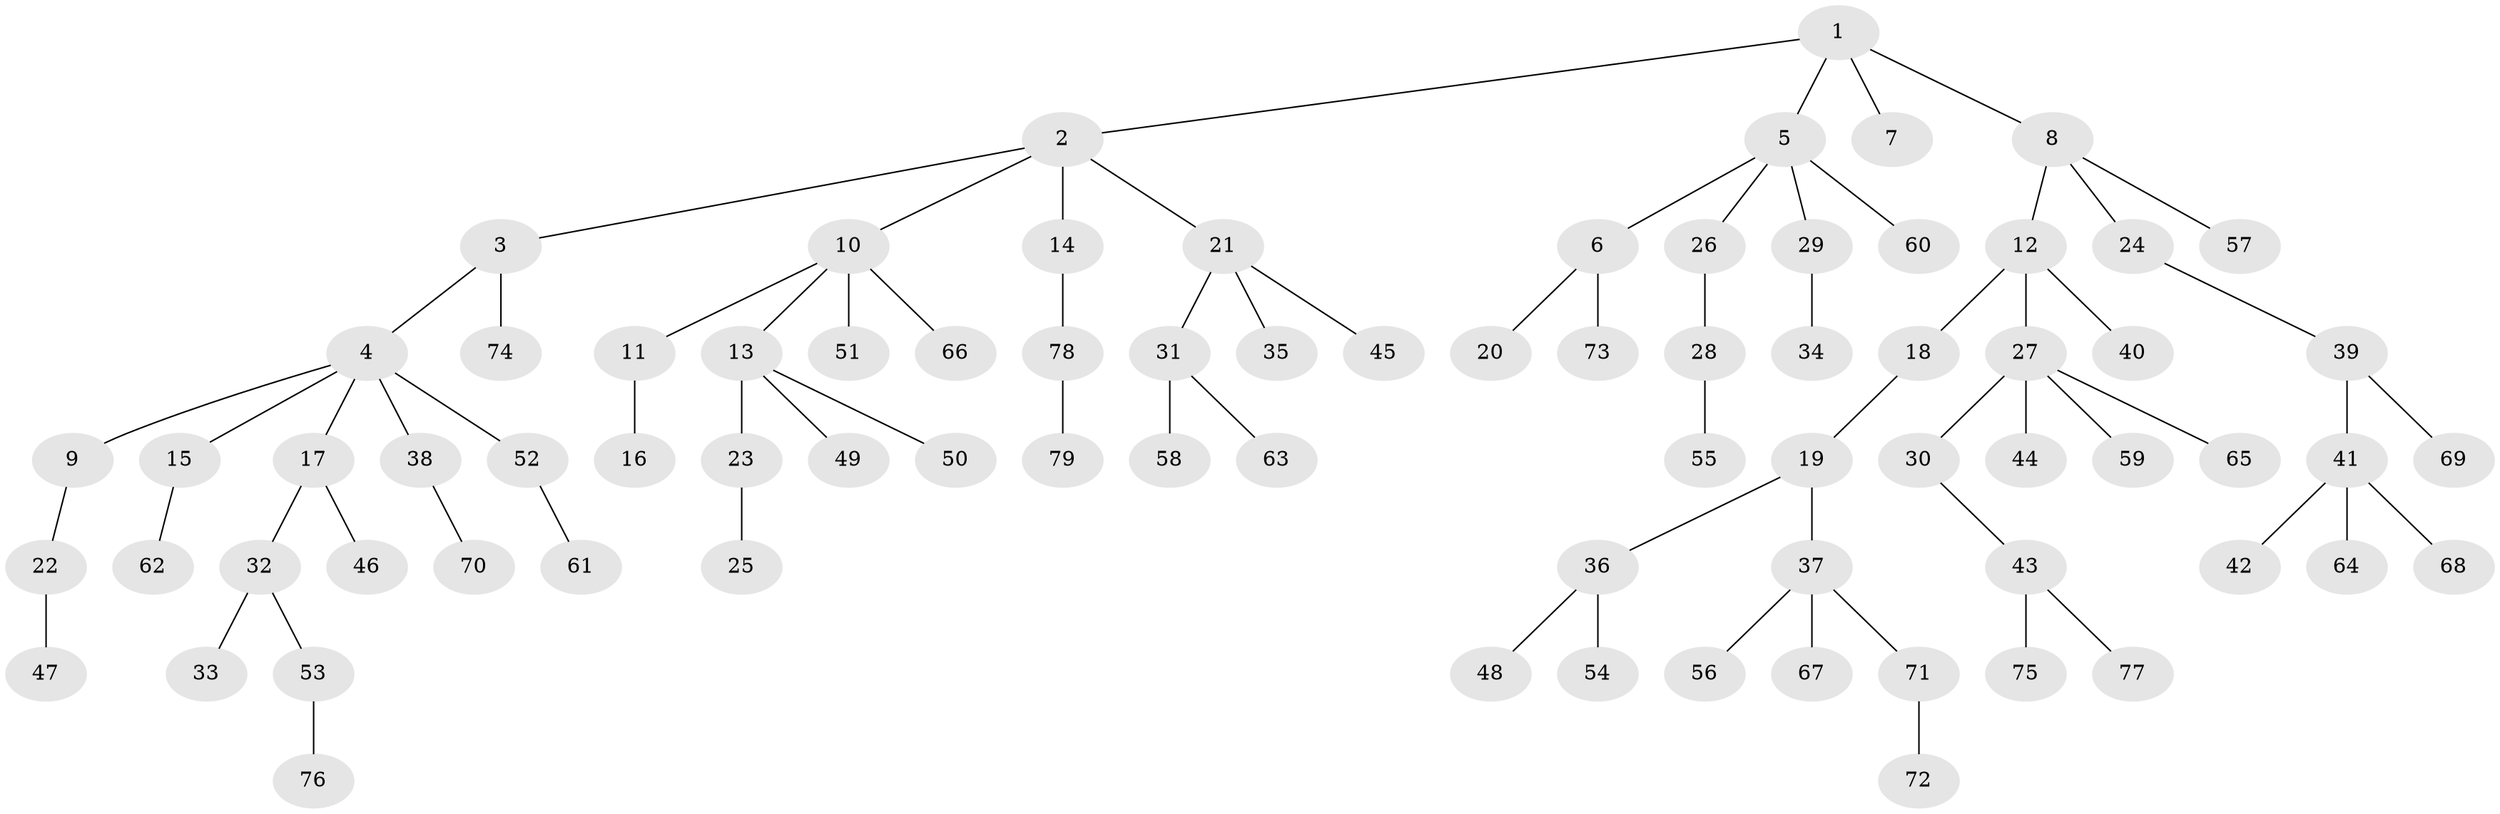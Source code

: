 // coarse degree distribution, {3: 0.14583333333333334, 5: 0.020833333333333332, 2: 0.2916666666666667, 6: 0.020833333333333332, 4: 0.0625, 1: 0.4583333333333333}
// Generated by graph-tools (version 1.1) at 2025/51/03/04/25 22:51:56]
// undirected, 79 vertices, 78 edges
graph export_dot {
  node [color=gray90,style=filled];
  1;
  2;
  3;
  4;
  5;
  6;
  7;
  8;
  9;
  10;
  11;
  12;
  13;
  14;
  15;
  16;
  17;
  18;
  19;
  20;
  21;
  22;
  23;
  24;
  25;
  26;
  27;
  28;
  29;
  30;
  31;
  32;
  33;
  34;
  35;
  36;
  37;
  38;
  39;
  40;
  41;
  42;
  43;
  44;
  45;
  46;
  47;
  48;
  49;
  50;
  51;
  52;
  53;
  54;
  55;
  56;
  57;
  58;
  59;
  60;
  61;
  62;
  63;
  64;
  65;
  66;
  67;
  68;
  69;
  70;
  71;
  72;
  73;
  74;
  75;
  76;
  77;
  78;
  79;
  1 -- 2;
  1 -- 5;
  1 -- 7;
  1 -- 8;
  2 -- 3;
  2 -- 10;
  2 -- 14;
  2 -- 21;
  3 -- 4;
  3 -- 74;
  4 -- 9;
  4 -- 15;
  4 -- 17;
  4 -- 38;
  4 -- 52;
  5 -- 6;
  5 -- 26;
  5 -- 29;
  5 -- 60;
  6 -- 20;
  6 -- 73;
  8 -- 12;
  8 -- 24;
  8 -- 57;
  9 -- 22;
  10 -- 11;
  10 -- 13;
  10 -- 51;
  10 -- 66;
  11 -- 16;
  12 -- 18;
  12 -- 27;
  12 -- 40;
  13 -- 23;
  13 -- 49;
  13 -- 50;
  14 -- 78;
  15 -- 62;
  17 -- 32;
  17 -- 46;
  18 -- 19;
  19 -- 36;
  19 -- 37;
  21 -- 31;
  21 -- 35;
  21 -- 45;
  22 -- 47;
  23 -- 25;
  24 -- 39;
  26 -- 28;
  27 -- 30;
  27 -- 44;
  27 -- 59;
  27 -- 65;
  28 -- 55;
  29 -- 34;
  30 -- 43;
  31 -- 58;
  31 -- 63;
  32 -- 33;
  32 -- 53;
  36 -- 48;
  36 -- 54;
  37 -- 56;
  37 -- 67;
  37 -- 71;
  38 -- 70;
  39 -- 41;
  39 -- 69;
  41 -- 42;
  41 -- 64;
  41 -- 68;
  43 -- 75;
  43 -- 77;
  52 -- 61;
  53 -- 76;
  71 -- 72;
  78 -- 79;
}

